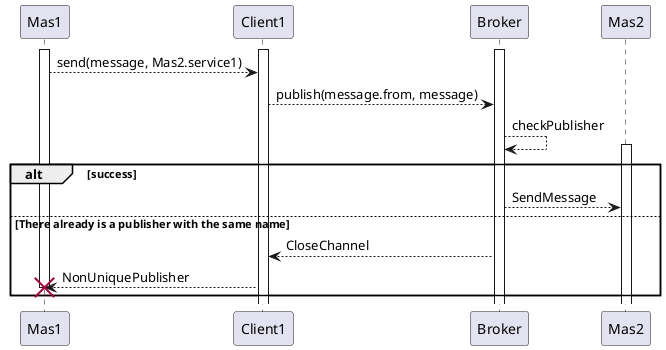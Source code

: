 @startuml
participant Mas1 as M1

participant Client1 as C1

participant Broker as CB
 
activate M1

activate C1

activate CB
 
M1 --> C1 : send(message, Mas2.service1)

C1 --> CB : publish(message.from, message)

CB --> CB : checkPublisher

alt success
    activate Mas2
    CB --> Mas2 : SendMessage
else There already is a publisher with the same name
    CB --> C1 : CloseChannel
    C1 --> M1 !!: NonUniquePublisher
end
 
@enduml